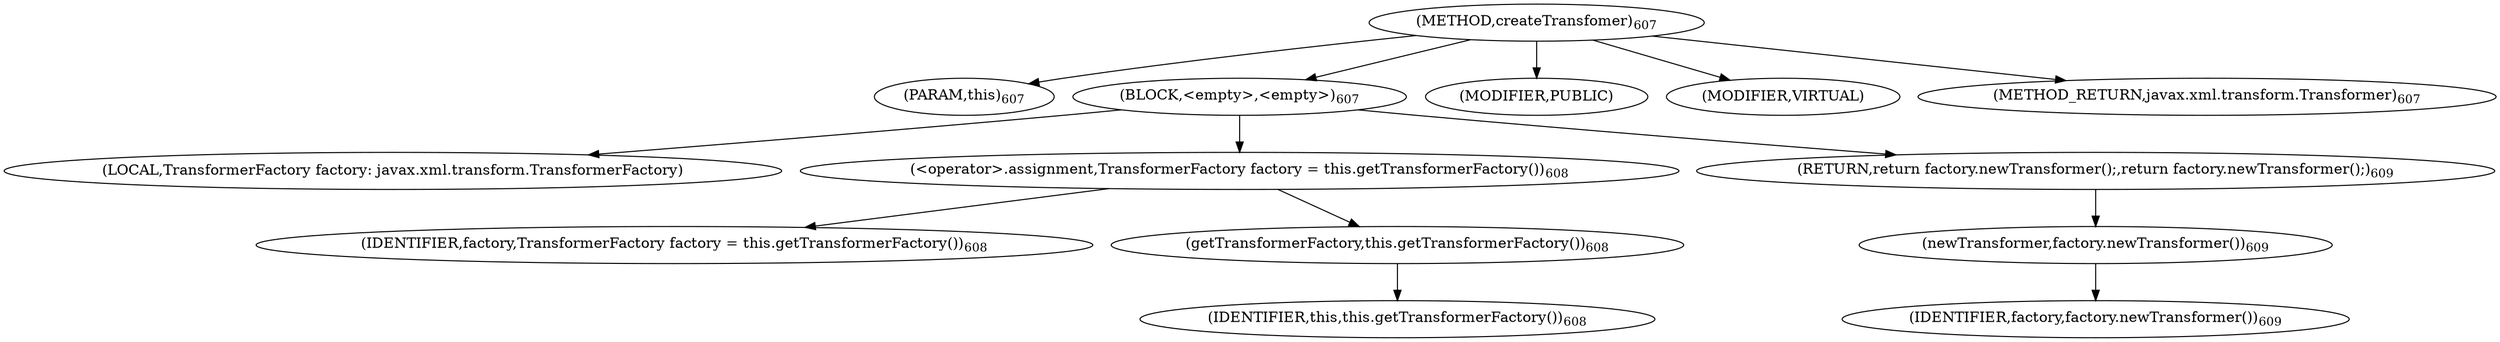digraph "createTransfomer" {  
"1417" [label = <(METHOD,createTransfomer)<SUB>607</SUB>> ]
"95" [label = <(PARAM,this)<SUB>607</SUB>> ]
"1418" [label = <(BLOCK,&lt;empty&gt;,&lt;empty&gt;)<SUB>607</SUB>> ]
"1419" [label = <(LOCAL,TransformerFactory factory: javax.xml.transform.TransformerFactory)> ]
"1420" [label = <(&lt;operator&gt;.assignment,TransformerFactory factory = this.getTransformerFactory())<SUB>608</SUB>> ]
"1421" [label = <(IDENTIFIER,factory,TransformerFactory factory = this.getTransformerFactory())<SUB>608</SUB>> ]
"1422" [label = <(getTransformerFactory,this.getTransformerFactory())<SUB>608</SUB>> ]
"94" [label = <(IDENTIFIER,this,this.getTransformerFactory())<SUB>608</SUB>> ]
"1423" [label = <(RETURN,return factory.newTransformer();,return factory.newTransformer();)<SUB>609</SUB>> ]
"1424" [label = <(newTransformer,factory.newTransformer())<SUB>609</SUB>> ]
"1425" [label = <(IDENTIFIER,factory,factory.newTransformer())<SUB>609</SUB>> ]
"1426" [label = <(MODIFIER,PUBLIC)> ]
"1427" [label = <(MODIFIER,VIRTUAL)> ]
"1428" [label = <(METHOD_RETURN,javax.xml.transform.Transformer)<SUB>607</SUB>> ]
  "1417" -> "95" 
  "1417" -> "1418" 
  "1417" -> "1426" 
  "1417" -> "1427" 
  "1417" -> "1428" 
  "1418" -> "1419" 
  "1418" -> "1420" 
  "1418" -> "1423" 
  "1420" -> "1421" 
  "1420" -> "1422" 
  "1422" -> "94" 
  "1423" -> "1424" 
  "1424" -> "1425" 
}

